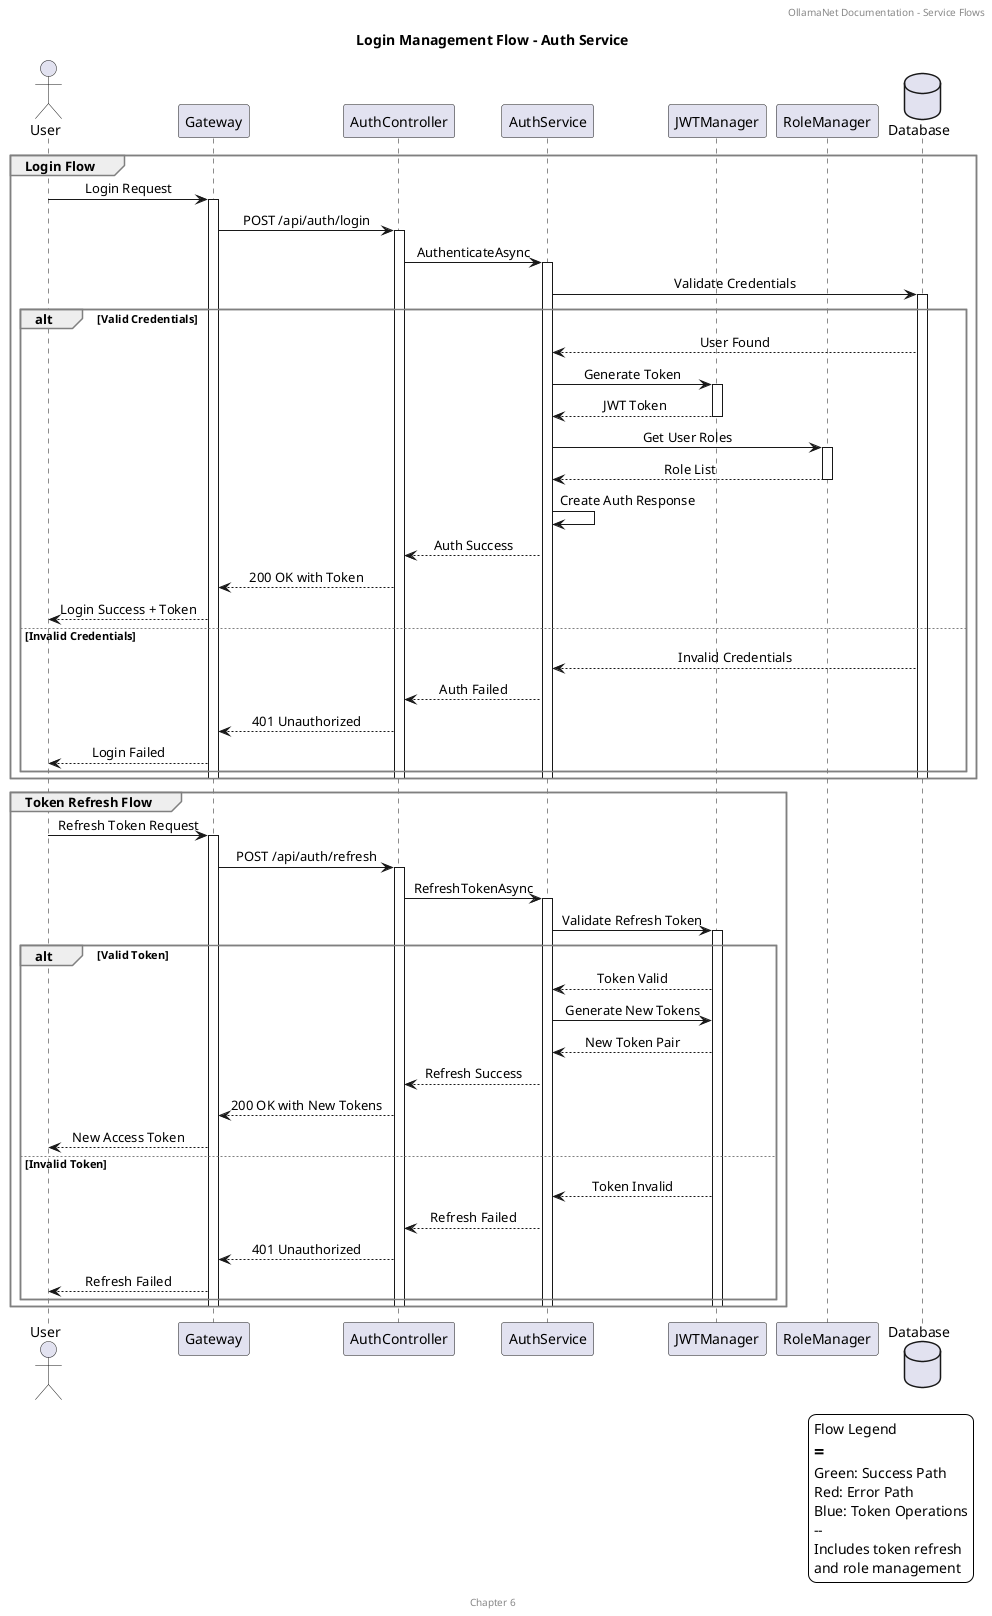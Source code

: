 @startuml authservice_login_managment

title Login Management Flow - Auth Service

header OllamaNet Documentation - Service Flows
footer Chapter 6

skinparam backgroundColor white
skinparam sequenceMessageAlign center
skinparam sequenceGroupBorderColor gray

actor "User" as user
participant "Gateway" as gateway
participant "AuthController" as controller
participant "AuthService" as service
participant "JWTManager" as jwt
participant "RoleManager" as roles
database "Database" as db

group Login Flow
    user -> gateway: Login Request
    activate gateway
    
    gateway -> controller: POST /api/auth/login
    activate controller
    
    controller -> service: AuthenticateAsync
    activate service
    
    service -> db: Validate Credentials
    activate db
    
    alt Valid Credentials
        db --> service: User Found
        
        service -> jwt: Generate Token
        activate jwt
        jwt --> service: JWT Token
        deactivate jwt
        
        service -> roles: Get User Roles
        activate roles
        roles --> service: Role List
        deactivate roles
        
        service -> service: Create Auth Response
        
        service --> controller: Auth Success
        controller --> gateway: 200 OK with Token
        gateway --> user: Login Success + Token
    else Invalid Credentials
        db --> service: Invalid Credentials
        service --> controller: Auth Failed
        controller --> gateway: 401 Unauthorized
        gateway --> user: Login Failed
    end
    deactivate db
    deactivate service
    deactivate controller
    deactivate gateway
end

group Token Refresh Flow
    user -> gateway: Refresh Token Request
    activate gateway
    
    gateway -> controller: POST /api/auth/refresh
    activate controller
    
    controller -> service: RefreshTokenAsync
    activate service
    
    service -> jwt: Validate Refresh Token
    activate jwt
    
    alt Valid Token
        jwt --> service: Token Valid
        
        service -> jwt: Generate New Tokens
        jwt --> service: New Token Pair
        
        service --> controller: Refresh Success
        controller --> gateway: 200 OK with New Tokens
        gateway --> user: New Access Token
    else Invalid Token
        jwt --> service: Token Invalid
        service --> controller: Refresh Failed
        controller --> gateway: 401 Unauthorized
        gateway --> user: Refresh Failed
    end
    deactivate jwt
    deactivate service
    deactivate controller
    deactivate gateway
end

legend right
  Flow Legend
  ==
  Green: Success Path
  Red: Error Path
  Blue: Token Operations
  --
  Includes token refresh
  and role management
end legend

@enduml
